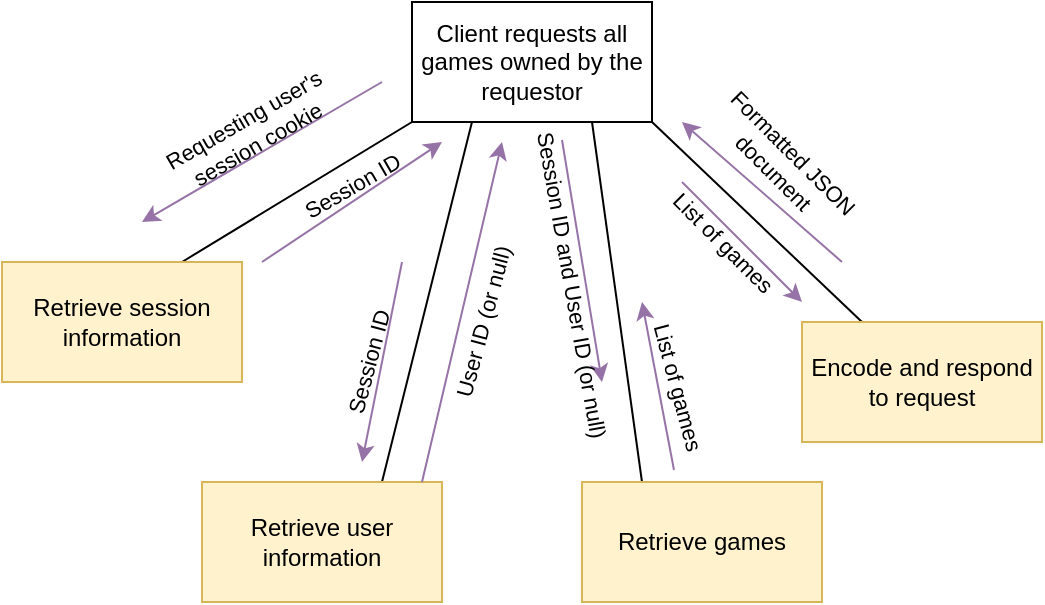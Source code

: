 <mxfile version="20.5.3" type="github">
  <diagram id="sADmDsKKLAJHKcJqgArQ" name="Page-1">
    <mxGraphModel dx="1375" dy="762" grid="1" gridSize="10" guides="1" tooltips="1" connect="1" arrows="1" fold="1" page="1" pageScale="1" pageWidth="1169" pageHeight="827" math="0" shadow="0">
      <root>
        <mxCell id="0" />
        <mxCell id="1" parent="0" />
        <mxCell id="_1aVd8an_PtlZR7n072Y-1" value="Client requests all games owned by the requestor" style="rounded=0;whiteSpace=wrap;html=1;" vertex="1" parent="1">
          <mxGeometry x="525" y="80" width="120" height="60" as="geometry" />
        </mxCell>
        <mxCell id="_1aVd8an_PtlZR7n072Y-2" value="" style="endArrow=none;html=1;rounded=0;entryX=0;entryY=1;entryDx=0;entryDy=0;exitX=0.75;exitY=0;exitDx=0;exitDy=0;" edge="1" parent="1" source="_1aVd8an_PtlZR7n072Y-6" target="_1aVd8an_PtlZR7n072Y-1">
          <mxGeometry width="50" height="50" relative="1" as="geometry">
            <mxPoint x="480" y="200" as="sourcePoint" />
            <mxPoint x="610" y="370" as="targetPoint" />
          </mxGeometry>
        </mxCell>
        <mxCell id="_1aVd8an_PtlZR7n072Y-3" value="" style="endArrow=none;html=1;rounded=0;entryX=0.25;entryY=1;entryDx=0;entryDy=0;exitX=0.75;exitY=0;exitDx=0;exitDy=0;" edge="1" parent="1" source="_1aVd8an_PtlZR7n072Y-7" target="_1aVd8an_PtlZR7n072Y-1">
          <mxGeometry width="50" height="50" relative="1" as="geometry">
            <mxPoint x="555" y="240" as="sourcePoint" />
            <mxPoint x="610" y="370" as="targetPoint" />
          </mxGeometry>
        </mxCell>
        <mxCell id="_1aVd8an_PtlZR7n072Y-4" value="" style="endArrow=none;html=1;rounded=0;entryX=0.75;entryY=1;entryDx=0;entryDy=0;exitX=0.25;exitY=0;exitDx=0;exitDy=0;" edge="1" parent="1" source="_1aVd8an_PtlZR7n072Y-8" target="_1aVd8an_PtlZR7n072Y-1">
          <mxGeometry width="50" height="50" relative="1" as="geometry">
            <mxPoint x="615" y="240" as="sourcePoint" />
            <mxPoint x="610" y="370" as="targetPoint" />
          </mxGeometry>
        </mxCell>
        <mxCell id="_1aVd8an_PtlZR7n072Y-5" value="" style="endArrow=none;html=1;rounded=0;entryX=1;entryY=1;entryDx=0;entryDy=0;exitX=0.25;exitY=0;exitDx=0;exitDy=0;" edge="1" parent="1" source="_1aVd8an_PtlZR7n072Y-9" target="_1aVd8an_PtlZR7n072Y-1">
          <mxGeometry width="50" height="50" relative="1" as="geometry">
            <mxPoint x="680" y="200" as="sourcePoint" />
            <mxPoint x="680" y="220" as="targetPoint" />
          </mxGeometry>
        </mxCell>
        <mxCell id="_1aVd8an_PtlZR7n072Y-6" value="Retrieve session information" style="rounded=0;whiteSpace=wrap;html=1;fillColor=#fff2cc;strokeColor=#d6b656;" vertex="1" parent="1">
          <mxGeometry x="320" y="210" width="120" height="60" as="geometry" />
        </mxCell>
        <mxCell id="_1aVd8an_PtlZR7n072Y-7" value="Retrieve user information" style="rounded=0;whiteSpace=wrap;html=1;fillColor=#fff2cc;strokeColor=#d6b656;" vertex="1" parent="1">
          <mxGeometry x="420" y="320" width="120" height="60" as="geometry" />
        </mxCell>
        <mxCell id="_1aVd8an_PtlZR7n072Y-8" value="Retrieve games" style="rounded=0;whiteSpace=wrap;html=1;fillColor=#fff2cc;strokeColor=#d6b656;" vertex="1" parent="1">
          <mxGeometry x="610" y="320" width="120" height="60" as="geometry" />
        </mxCell>
        <mxCell id="_1aVd8an_PtlZR7n072Y-9" value="Encode and respond to request" style="rounded=0;whiteSpace=wrap;html=1;fillColor=#fff2cc;strokeColor=#d6b656;" vertex="1" parent="1">
          <mxGeometry x="720" y="240" width="120" height="60" as="geometry" />
        </mxCell>
        <mxCell id="_1aVd8an_PtlZR7n072Y-11" value="" style="endArrow=classic;html=1;rounded=0;fillColor=#e1d5e7;strokeColor=#9673a6;" edge="1" parent="1">
          <mxGeometry relative="1" as="geometry">
            <mxPoint x="510" y="120" as="sourcePoint" />
            <mxPoint x="390" y="190" as="targetPoint" />
          </mxGeometry>
        </mxCell>
        <mxCell id="_1aVd8an_PtlZR7n072Y-12" value="Requesting user&#39;s&lt;br&gt;session cookie" style="edgeLabel;resizable=0;html=1;align=center;verticalAlign=middle;labelBackgroundColor=none;rotation=-30;" connectable="0" vertex="1" parent="_1aVd8an_PtlZR7n072Y-11">
          <mxGeometry relative="1" as="geometry">
            <mxPoint x="-6" y="-10" as="offset" />
          </mxGeometry>
        </mxCell>
        <mxCell id="_1aVd8an_PtlZR7n072Y-13" value="" style="endArrow=classic;html=1;rounded=0;fillColor=#e1d5e7;strokeColor=#9673a6;" edge="1" parent="1">
          <mxGeometry relative="1" as="geometry">
            <mxPoint x="450" y="210" as="sourcePoint" />
            <mxPoint x="540" y="150" as="targetPoint" />
          </mxGeometry>
        </mxCell>
        <mxCell id="_1aVd8an_PtlZR7n072Y-14" value="Session ID" style="edgeLabel;resizable=0;html=1;align=center;verticalAlign=middle;labelBackgroundColor=none;rotation=-30;" connectable="0" vertex="1" parent="_1aVd8an_PtlZR7n072Y-13">
          <mxGeometry relative="1" as="geometry">
            <mxPoint y="-8" as="offset" />
          </mxGeometry>
        </mxCell>
        <mxCell id="_1aVd8an_PtlZR7n072Y-16" value="" style="endArrow=classic;html=1;rounded=0;fillColor=#e1d5e7;strokeColor=#9673a6;" edge="1" parent="1">
          <mxGeometry relative="1" as="geometry">
            <mxPoint x="520" y="210" as="sourcePoint" />
            <mxPoint x="500" y="310" as="targetPoint" />
          </mxGeometry>
        </mxCell>
        <mxCell id="_1aVd8an_PtlZR7n072Y-17" value="Session ID" style="edgeLabel;resizable=0;html=1;align=center;verticalAlign=middle;labelBackgroundColor=none;rotation=-75;" connectable="0" vertex="1" parent="_1aVd8an_PtlZR7n072Y-16">
          <mxGeometry relative="1" as="geometry">
            <mxPoint x="-7" as="offset" />
          </mxGeometry>
        </mxCell>
        <mxCell id="_1aVd8an_PtlZR7n072Y-19" value="" style="endArrow=classic;html=1;rounded=0;fillColor=#e1d5e7;strokeColor=#9673a6;" edge="1" parent="1">
          <mxGeometry relative="1" as="geometry">
            <mxPoint x="530" y="320" as="sourcePoint" />
            <mxPoint x="570" y="150" as="targetPoint" />
          </mxGeometry>
        </mxCell>
        <mxCell id="_1aVd8an_PtlZR7n072Y-20" value="User ID (or null)" style="edgeLabel;resizable=0;html=1;align=center;verticalAlign=middle;labelBackgroundColor=none;rotation=-75;" connectable="0" vertex="1" parent="_1aVd8an_PtlZR7n072Y-19">
          <mxGeometry relative="1" as="geometry">
            <mxPoint x="10" y="5" as="offset" />
          </mxGeometry>
        </mxCell>
        <mxCell id="_1aVd8an_PtlZR7n072Y-21" value="" style="endArrow=classic;html=1;rounded=0;fillColor=#e1d5e7;strokeColor=#9673a6;" edge="1" parent="1">
          <mxGeometry relative="1" as="geometry">
            <mxPoint x="600" y="149" as="sourcePoint" />
            <mxPoint x="620" y="270" as="targetPoint" />
          </mxGeometry>
        </mxCell>
        <mxCell id="_1aVd8an_PtlZR7n072Y-22" value="Session ID and User ID (or null)" style="edgeLabel;resizable=0;html=1;align=center;verticalAlign=middle;labelBackgroundColor=none;rotation=80;" connectable="0" vertex="1" parent="_1aVd8an_PtlZR7n072Y-21">
          <mxGeometry relative="1" as="geometry">
            <mxPoint x="-5" y="11" as="offset" />
          </mxGeometry>
        </mxCell>
        <mxCell id="_1aVd8an_PtlZR7n072Y-26" value="" style="endArrow=classic;html=1;rounded=0;fillColor=#e1d5e7;strokeColor=#9673a6;" edge="1" parent="1">
          <mxGeometry relative="1" as="geometry">
            <mxPoint x="656" y="314" as="sourcePoint" />
            <mxPoint x="640" y="230" as="targetPoint" />
          </mxGeometry>
        </mxCell>
        <mxCell id="_1aVd8an_PtlZR7n072Y-27" value="List of games" style="edgeLabel;resizable=0;html=1;align=center;verticalAlign=middle;labelBackgroundColor=none;rotation=75;" connectable="0" vertex="1" parent="_1aVd8an_PtlZR7n072Y-26">
          <mxGeometry relative="1" as="geometry">
            <mxPoint x="10" as="offset" />
          </mxGeometry>
        </mxCell>
        <mxCell id="_1aVd8an_PtlZR7n072Y-29" value="" style="endArrow=classic;html=1;rounded=0;fillColor=#e1d5e7;strokeColor=#9673a6;" edge="1" parent="1">
          <mxGeometry relative="1" as="geometry">
            <mxPoint x="660" y="170" as="sourcePoint" />
            <mxPoint x="720" y="230" as="targetPoint" />
          </mxGeometry>
        </mxCell>
        <mxCell id="_1aVd8an_PtlZR7n072Y-30" value="List of games" style="edgeLabel;resizable=0;html=1;align=center;verticalAlign=middle;labelBackgroundColor=none;rotation=45;" connectable="0" vertex="1" parent="_1aVd8an_PtlZR7n072Y-29">
          <mxGeometry relative="1" as="geometry">
            <mxPoint x="-10" as="offset" />
          </mxGeometry>
        </mxCell>
        <mxCell id="_1aVd8an_PtlZR7n072Y-31" value="" style="endArrow=classic;html=1;rounded=0;fillColor=#e1d5e7;strokeColor=#9673a6;" edge="1" parent="1">
          <mxGeometry relative="1" as="geometry">
            <mxPoint x="740" y="210" as="sourcePoint" />
            <mxPoint x="660" y="140" as="targetPoint" />
          </mxGeometry>
        </mxCell>
        <mxCell id="_1aVd8an_PtlZR7n072Y-32" value="Formatted JSON&lt;br&gt;document" style="edgeLabel;resizable=0;html=1;align=center;verticalAlign=middle;labelBackgroundColor=none;rotation=45;" connectable="0" vertex="1" parent="_1aVd8an_PtlZR7n072Y-31">
          <mxGeometry relative="1" as="geometry">
            <mxPoint x="10" y="-15" as="offset" />
          </mxGeometry>
        </mxCell>
      </root>
    </mxGraphModel>
  </diagram>
</mxfile>
